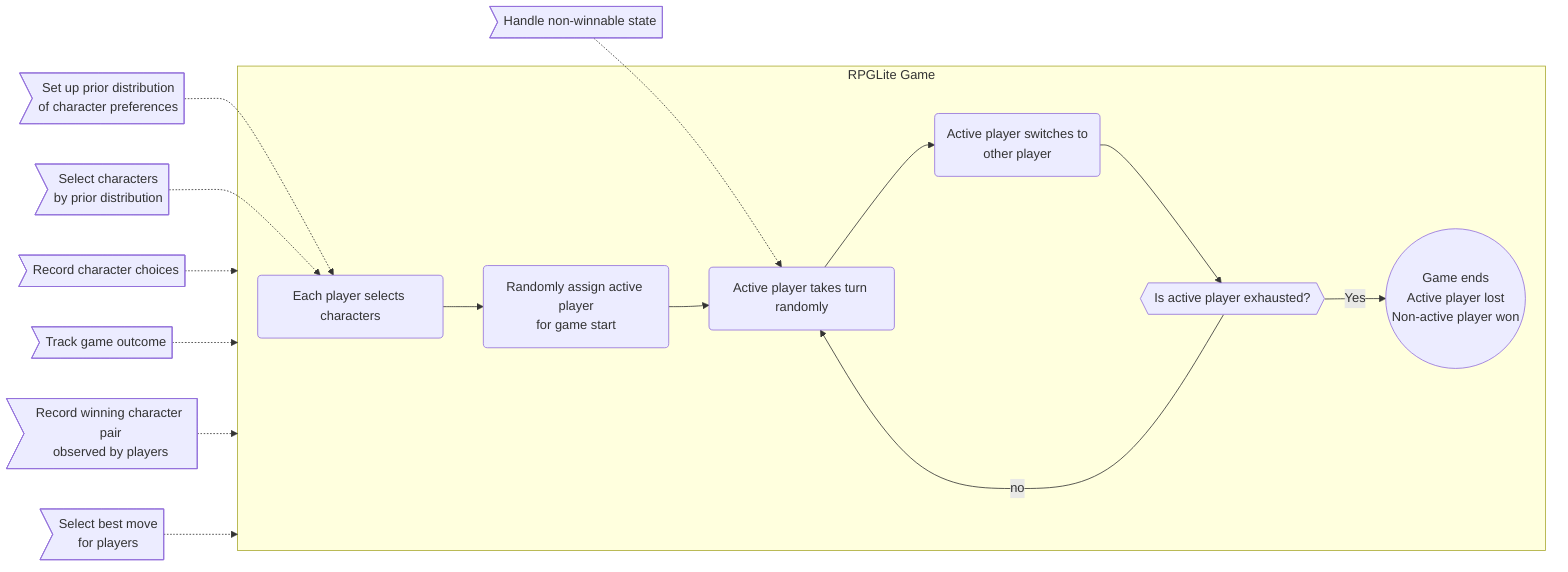 flowchart LR
    %% Aspects to apply
    %%hyperbolicDecay>Apply hyperbolic decay to\ncharacter choice reasoning]
    %%updateConfidenceModel>Update Confidence Model]
    setupPriorDistribution>Set up prior distribution\nof character preferences]
    fuzzLearningByPriorDistribution>Select characters\nby prior distribution]
    %%chooseBasedOnConfidence>Select characters\nby confidence sigmoid]
    recordChoices>Record character choices]
    trackGameOutcome>Track game outcome]
    recordWinningPair>Record winning character pair\nobserved by players]
    ensureBestMove>Select best move\nfor players]
    cannotWin>Handle non-winnable state]
    
    
    %% Gameplay steps
    pickChars(Each player selects characters)
    assignFirst(Randomly assign active player\nfor game start)
    takeTurn(Active player takes turn randomly)
    swapActive(Active player switches to\nother player)
    gameEndedCheck{{Is active player exhausted?}}
    gameEnd((Game ends\nActive player lost\nNon-active player won))

    %% Aspects to apply
    %%hyperbolicDecay -.->pickChars
    %%updateConfidenceModel -.-> pickChars
    setupPriorDistribution -.-> pickChars
    fuzzLearningByPriorDistribution -.-> pickChars
    %%chooseBasedOnConfidence -.-> pickChars
    recordChoices -.-> gameplay
    trackGameOutcome -.-> gameplay
    recordWinningPair -.-> gameplay
    ensureBestMove -.-> gameplay

    cannotWin -.-> takeTurn

    %% Gameplay graph
    subgraph gameplay [RPGLite Game]
        pickChars --> assignFirst --> takeTurn --> swapActive --> gameEndedCheck -- Yes --> gameEnd
        gameEndedCheck -- no --> takeTurn
    end